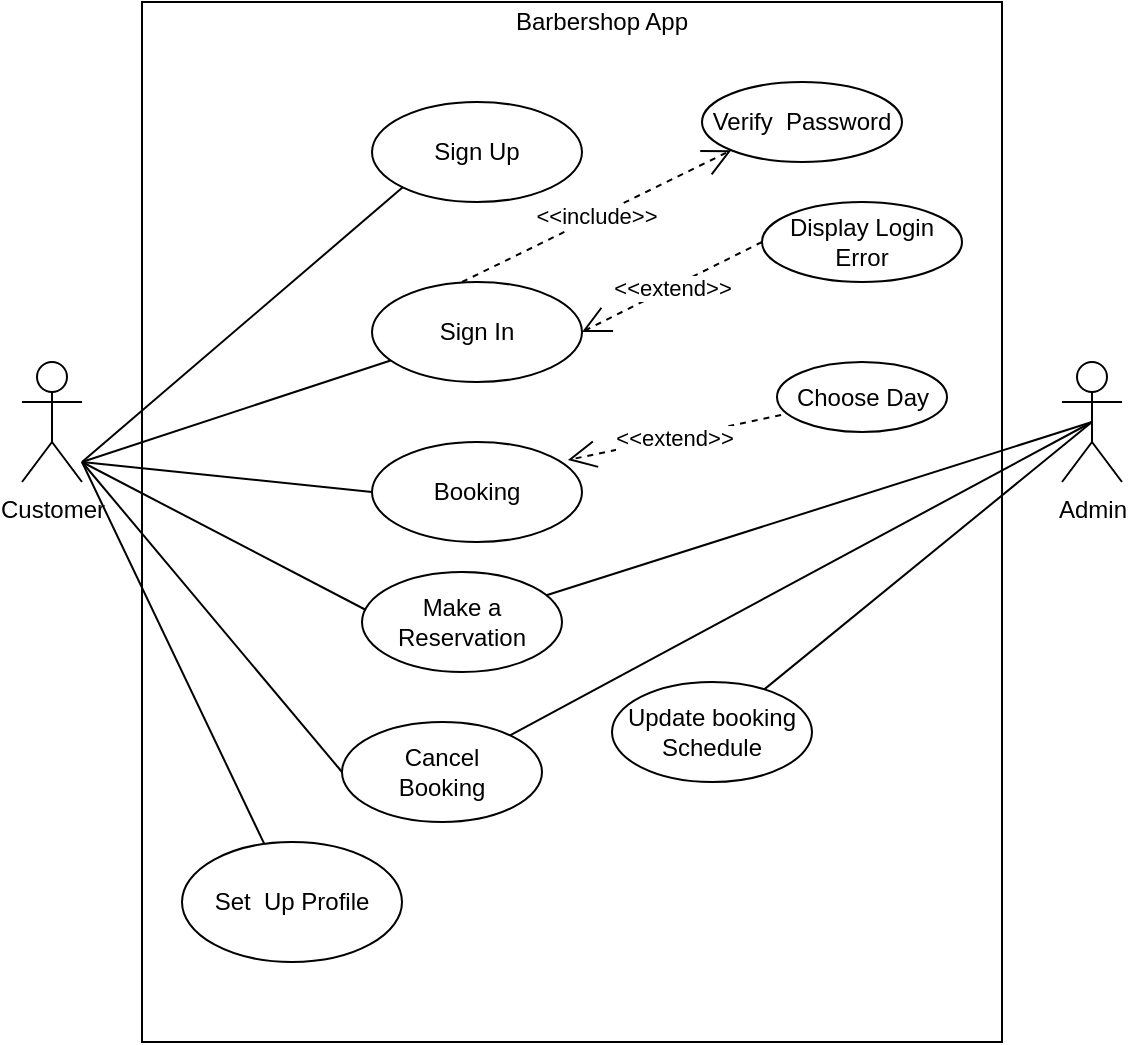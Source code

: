 <mxfile version="10.7.7" type="github"><diagram id="OmYQgzkApXRk780AtuAH" name="Page-1"><mxGraphModel dx="803" dy="827" grid="1" gridSize="10" guides="1" tooltips="1" connect="1" arrows="1" fold="1" page="1" pageScale="1" pageWidth="827" pageHeight="1169" math="0" shadow="0"><root><mxCell id="0"/><mxCell id="1" parent="0"/><mxCell id="u_FZnbL6F6Hf5bhxtTQu-48" value="" style="rounded=0;whiteSpace=wrap;html=1;" vertex="1" parent="1"><mxGeometry x="140" y="100" width="430" height="520" as="geometry"/></mxCell><mxCell id="u_FZnbL6F6Hf5bhxtTQu-1" value="Customer" style="shape=umlActor;verticalLabelPosition=bottom;labelBackgroundColor=#ffffff;verticalAlign=top;html=1;outlineConnect=0;" vertex="1" parent="1"><mxGeometry x="80" y="280" width="30" height="60" as="geometry"/></mxCell><mxCell id="u_FZnbL6F6Hf5bhxtTQu-5" value="Admin" style="shape=umlActor;verticalLabelPosition=bottom;labelBackgroundColor=#ffffff;verticalAlign=top;html=1;outlineConnect=0;" vertex="1" parent="1"><mxGeometry x="600" y="280" width="30" height="60" as="geometry"/></mxCell><mxCell id="u_FZnbL6F6Hf5bhxtTQu-14" value="Barbershop App" style="text;html=1;strokeColor=none;fillColor=none;align=center;verticalAlign=middle;whiteSpace=wrap;rounded=0;" vertex="1" parent="1"><mxGeometry x="320" y="100" width="100" height="20" as="geometry"/></mxCell><mxCell id="u_FZnbL6F6Hf5bhxtTQu-15" value="Sign Up" style="ellipse;whiteSpace=wrap;html=1;" vertex="1" parent="1"><mxGeometry x="255" y="150" width="105" height="50" as="geometry"/></mxCell><mxCell id="u_FZnbL6F6Hf5bhxtTQu-17" value="" style="endArrow=none;html=1;entryX=0;entryY=1;entryDx=0;entryDy=0;" edge="1" parent="1" target="u_FZnbL6F6Hf5bhxtTQu-15"><mxGeometry width="50" height="50" relative="1" as="geometry"><mxPoint x="110" y="330" as="sourcePoint"/><mxPoint x="260" y="200" as="targetPoint"/></mxGeometry></mxCell><mxCell id="u_FZnbL6F6Hf5bhxtTQu-21" value="Sign In" style="ellipse;whiteSpace=wrap;html=1;" vertex="1" parent="1"><mxGeometry x="255" y="240" width="105" height="50" as="geometry"/></mxCell><mxCell id="u_FZnbL6F6Hf5bhxtTQu-22" value="" style="endArrow=none;html=1;" edge="1" parent="1" target="u_FZnbL6F6Hf5bhxtTQu-21"><mxGeometry width="50" height="50" relative="1" as="geometry"><mxPoint x="110" y="330" as="sourcePoint"/><mxPoint x="260" y="280" as="targetPoint"/></mxGeometry></mxCell><mxCell id="u_FZnbL6F6Hf5bhxtTQu-24" value="Booking" style="ellipse;whiteSpace=wrap;html=1;" vertex="1" parent="1"><mxGeometry x="255" y="320" width="105" height="50" as="geometry"/></mxCell><mxCell id="u_FZnbL6F6Hf5bhxtTQu-25" value="" style="endArrow=none;html=1;entryX=0;entryY=0.5;entryDx=0;entryDy=0;" edge="1" parent="1" target="u_FZnbL6F6Hf5bhxtTQu-24"><mxGeometry width="50" height="50" relative="1" as="geometry"><mxPoint x="110" y="330" as="sourcePoint"/><mxPoint x="150" y="350" as="targetPoint"/></mxGeometry></mxCell><mxCell id="u_FZnbL6F6Hf5bhxtTQu-26" value="" style="endArrow=none;html=1;entryX=0.5;entryY=0.5;entryDx=0;entryDy=0;entryPerimeter=0;" edge="1" parent="1" source="u_FZnbL6F6Hf5bhxtTQu-27" target="u_FZnbL6F6Hf5bhxtTQu-5"><mxGeometry width="50" height="50" relative="1" as="geometry"><mxPoint x="340" y="493" as="sourcePoint"/><mxPoint x="620" y="230" as="targetPoint"/></mxGeometry></mxCell><mxCell id="u_FZnbL6F6Hf5bhxtTQu-27" value="Cancel &lt;br&gt;Booking" style="ellipse;whiteSpace=wrap;html=1;" vertex="1" parent="1"><mxGeometry x="240" y="460" width="100" height="50" as="geometry"/></mxCell><mxCell id="u_FZnbL6F6Hf5bhxtTQu-28" value="" style="endArrow=none;html=1;entryX=0;entryY=0.5;entryDx=0;entryDy=0;" edge="1" parent="1" target="u_FZnbL6F6Hf5bhxtTQu-27"><mxGeometry width="50" height="50" relative="1" as="geometry"><mxPoint x="110" y="330" as="sourcePoint"/><mxPoint x="140" y="350" as="targetPoint"/></mxGeometry></mxCell><mxCell id="u_FZnbL6F6Hf5bhxtTQu-29" value="Verify &amp;nbsp;Password" style="ellipse;whiteSpace=wrap;html=1;" vertex="1" parent="1"><mxGeometry x="420" y="140" width="100" height="40" as="geometry"/></mxCell><mxCell id="u_FZnbL6F6Hf5bhxtTQu-30" value="Display Login Error" style="ellipse;whiteSpace=wrap;html=1;" vertex="1" parent="1"><mxGeometry x="450" y="200" width="100" height="40" as="geometry"/></mxCell><mxCell id="u_FZnbL6F6Hf5bhxtTQu-32" value="&amp;lt;&amp;lt;include&amp;gt;&amp;gt;" style="endArrow=open;endSize=12;dashed=1;html=1;entryX=0;entryY=1;entryDx=0;entryDy=0;" edge="1" parent="1" target="u_FZnbL6F6Hf5bhxtTQu-29"><mxGeometry width="160" relative="1" as="geometry"><mxPoint x="300" y="240" as="sourcePoint"/><mxPoint x="460" y="240" as="targetPoint"/></mxGeometry></mxCell><mxCell id="u_FZnbL6F6Hf5bhxtTQu-33" value="&amp;lt;&amp;lt;extend&amp;gt;&amp;gt;" style="endArrow=open;endSize=12;dashed=1;html=1;entryX=1;entryY=0.5;entryDx=0;entryDy=0;exitX=0;exitY=0.5;exitDx=0;exitDy=0;" edge="1" parent="1" source="u_FZnbL6F6Hf5bhxtTQu-30" target="u_FZnbL6F6Hf5bhxtTQu-21"><mxGeometry width="160" relative="1" as="geometry"><mxPoint x="410" y="250" as="sourcePoint"/><mxPoint x="570" y="250" as="targetPoint"/></mxGeometry></mxCell><mxCell id="u_FZnbL6F6Hf5bhxtTQu-34" value="Choose Day" style="ellipse;whiteSpace=wrap;html=1;" vertex="1" parent="1"><mxGeometry x="457.5" y="280" width="85" height="35" as="geometry"/></mxCell><mxCell id="u_FZnbL6F6Hf5bhxtTQu-38" value="&amp;lt;&amp;lt;extend&amp;gt;&amp;gt;" style="endArrow=open;endSize=12;dashed=1;html=1;entryX=0.933;entryY=0.18;entryDx=0;entryDy=0;exitX=0.024;exitY=0.757;exitDx=0;exitDy=0;exitPerimeter=0;entryPerimeter=0;" edge="1" parent="1" source="u_FZnbL6F6Hf5bhxtTQu-34" target="u_FZnbL6F6Hf5bhxtTQu-24"><mxGeometry width="160" relative="1" as="geometry"><mxPoint x="445" y="300" as="sourcePoint"/><mxPoint x="355" y="345" as="targetPoint"/></mxGeometry></mxCell><mxCell id="u_FZnbL6F6Hf5bhxtTQu-41" value="Update booking Schedule" style="ellipse;whiteSpace=wrap;html=1;" vertex="1" parent="1"><mxGeometry x="375" y="440" width="100" height="50" as="geometry"/></mxCell><mxCell id="u_FZnbL6F6Hf5bhxtTQu-42" value="" style="endArrow=none;html=1;entryX=0.5;entryY=0.5;entryDx=0;entryDy=0;entryPerimeter=0;" edge="1" parent="1" source="u_FZnbL6F6Hf5bhxtTQu-41" target="u_FZnbL6F6Hf5bhxtTQu-5"><mxGeometry width="50" height="50" relative="1" as="geometry"><mxPoint x="480" y="440" as="sourcePoint"/><mxPoint x="610" y="310" as="targetPoint"/></mxGeometry></mxCell><mxCell id="u_FZnbL6F6Hf5bhxtTQu-43" value="Set &amp;nbsp;Up Profile" style="ellipse;whiteSpace=wrap;html=1;" vertex="1" parent="1"><mxGeometry x="160" y="520" width="110" height="60" as="geometry"/></mxCell><mxCell id="u_FZnbL6F6Hf5bhxtTQu-44" value="" style="endArrow=none;html=1;" edge="1" parent="1" source="u_FZnbL6F6Hf5bhxtTQu-43"><mxGeometry width="50" height="50" relative="1" as="geometry"><mxPoint x="210" y="490" as="sourcePoint"/><mxPoint x="110" y="330" as="targetPoint"/></mxGeometry></mxCell><mxCell id="u_FZnbL6F6Hf5bhxtTQu-45" value="Make a Reservation" style="ellipse;whiteSpace=wrap;html=1;" vertex="1" parent="1"><mxGeometry x="250" y="385" width="100" height="50" as="geometry"/></mxCell><mxCell id="u_FZnbL6F6Hf5bhxtTQu-46" value="" style="endArrow=none;html=1;entryX=0.02;entryY=0.38;entryDx=0;entryDy=0;entryPerimeter=0;" edge="1" parent="1" target="u_FZnbL6F6Hf5bhxtTQu-45"><mxGeometry width="50" height="50" relative="1" as="geometry"><mxPoint x="110" y="330" as="sourcePoint"/><mxPoint x="260" y="385" as="targetPoint"/></mxGeometry></mxCell><mxCell id="u_FZnbL6F6Hf5bhxtTQu-47" value="" style="endArrow=none;html=1;entryX=0.5;entryY=0.5;entryDx=0;entryDy=0;entryPerimeter=0;" edge="1" parent="1" source="u_FZnbL6F6Hf5bhxtTQu-45" target="u_FZnbL6F6Hf5bhxtTQu-5"><mxGeometry width="50" height="50" relative="1" as="geometry"><mxPoint x="420" y="400" as="sourcePoint"/><mxPoint x="610" y="310" as="targetPoint"/></mxGeometry></mxCell></root></mxGraphModel></diagram></mxfile>